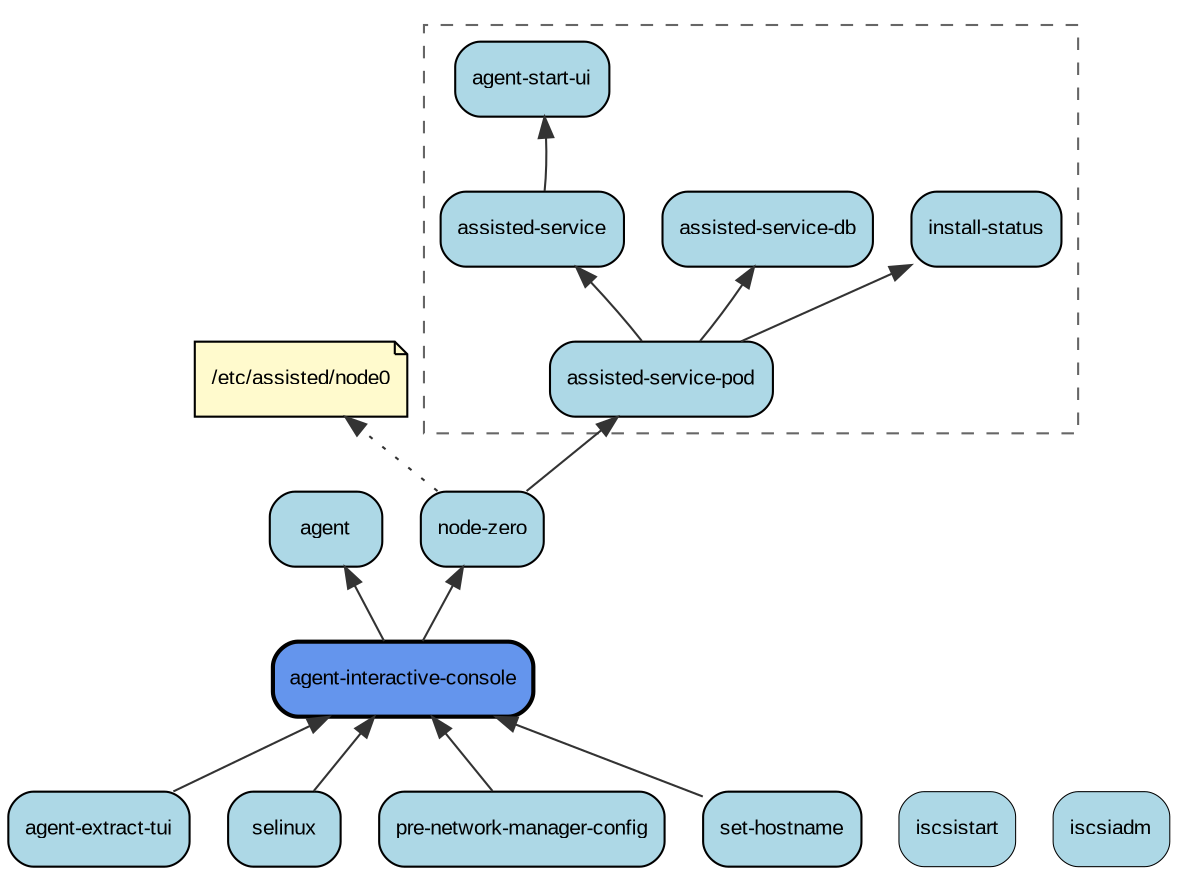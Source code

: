 digraph agent_installer_services_interactive {
    rankdir=BT;
    node [shape=box, style="rounded,filled", fillcolor="#ADD8E6", fontname="Arial", fontsize=10, penwidth=1];
    edge [color="#333333"];

    // Bottom row - foundation services
    {
        node [fillcolor="#ADD8E6"];
        agent_extract_tui [label="agent-extract-tui"];
        selinux [label="selinux"];
        pre_network_manager_config [label="pre-network-manager-config"];
        set_hostname [label="set-hostname"];
        iscsistart [label="iscsistart", penwidth=0.5];
        iscsiadm [label="iscsiadm", penwidth=0.5];
    }

    // Files (document style)
    node [shape=note, fillcolor="#FFFACD"];
    node0_file [label="/etc/assisted/node0"];

    // Middle services
    node [shape=box, style="rounded,filled", fillcolor="#ADD8E6", penwidth=1];
    agent_interactive_console [label="agent-interactive-console", fillcolor="#6495ED", penwidth=2];
    agent [label="agent"];
    node_zero [label="node-zero"];

    // Assisted service pod (subgraph cluster) - includes agent-start-ui
    subgraph cluster_pod {
        label="";
        style=dashed;
        color="#666666";
        fillcolor="#FFFFFF";

        assisted_service_pod [label="assisted-service-pod", fillcolor="#ADD8E6"];
        assisted_service [label="assisted-service", fillcolor="#ADD8E6"];
        assisted_service_db [label="assisted-service-db", fillcolor="#ADD8E6"];
        install_status [label="install-status", fillcolor="#ADD8E6"];
        agent_start_ui [label="agent-start-ui", fillcolor="#ADD8E6"];

        assisted_service_pod -> assisted_service [style=invis];
        assisted_service_pod -> assisted_service_db [style=invis];
        assisted_service -> agent_start_ui [style=invis];
    }

    // Dependencies (bottom to top flow)

    // Interactive console branches
    agent_extract_tui -> agent_interactive_console;
    selinux -> agent_interactive_console;
    pre_network_manager_config -> agent_interactive_console;
    set_hostname -> agent_interactive_console;
    agent_interactive_console -> agent;
    agent_interactive_console -> node_zero;

    // Node zero creates file and starts pod
    node_zero -> node0_file [style=dotted];
    node_zero -> assisted_service_pod;

    // Pod relationships
    assisted_service_pod -> install_status;
    assisted_service_pod -> assisted_service [constraint=false];
    assisted_service_pod -> assisted_service_db [constraint=false];

    // UI service
    assisted_service -> agent_start_ui;

    // Rank constraints for better layout
    {rank=same; agent_extract_tui; selinux; pre_network_manager_config; set_hostname; iscsistart; iscsiadm;}
    {rank=same; agent_interactive_console;}
    {rank=same; agent; node_zero;}
}
